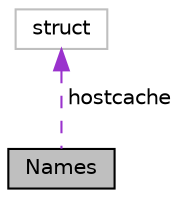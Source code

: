 digraph "Names"
{
  edge [fontname="Helvetica",fontsize="10",labelfontname="Helvetica",labelfontsize="10"];
  node [fontname="Helvetica",fontsize="10",shape=record];
  Node1 [label="Names",height=0.2,width=0.4,color="black", fillcolor="grey75", style="filled", fontcolor="black"];
  Node2 -> Node1 [dir="back",color="darkorchid3",fontsize="10",style="dashed",label=" hostcache" ,fontname="Helvetica"];
  Node2 [label="struct",height=0.2,width=0.4,color="grey75", fillcolor="white", style="filled"];
}
